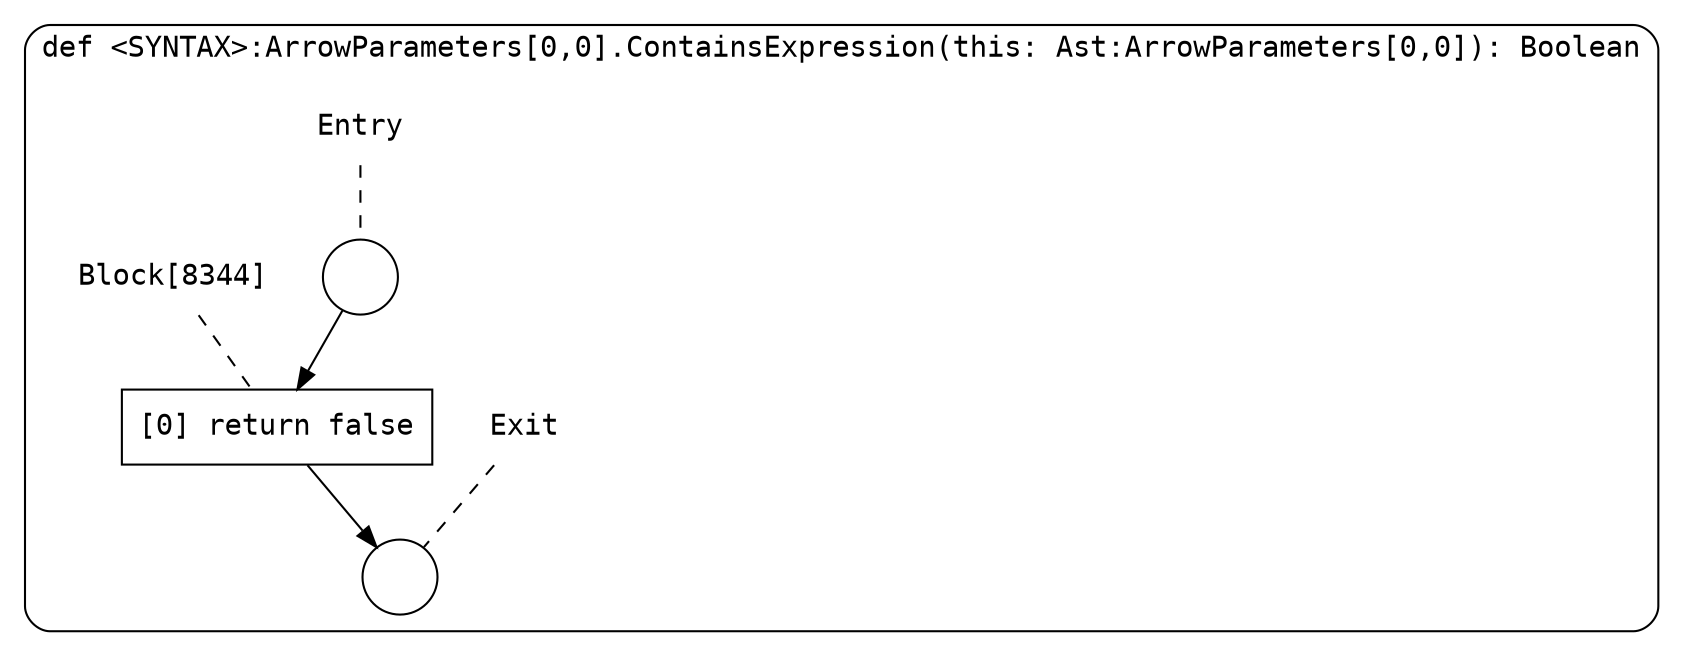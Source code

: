 digraph {
  graph [fontname = "Consolas"]
  node [fontname = "Consolas"]
  edge [fontname = "Consolas"]
  subgraph cluster1534 {
    label = "def <SYNTAX>:ArrowParameters[0,0].ContainsExpression(this: Ast:ArrowParameters[0,0]): Boolean"
    style = rounded
    cluster1534_entry_name [shape=none, label=<<font color="black">Entry</font>>]
    cluster1534_entry_name -> cluster1534_entry [arrowhead=none, color="black", style=dashed]
    cluster1534_entry [shape=circle label=" " color="black" fillcolor="white" style=filled]
    cluster1534_entry -> node8344 [color="black"]
    cluster1534_exit_name [shape=none, label=<<font color="black">Exit</font>>]
    cluster1534_exit_name -> cluster1534_exit [arrowhead=none, color="black", style=dashed]
    cluster1534_exit [shape=circle label=" " color="black" fillcolor="white" style=filled]
    node8344_name [shape=none, label=<<font color="black">Block[8344]</font>>]
    node8344_name -> node8344 [arrowhead=none, color="black", style=dashed]
    node8344 [shape=box, label=<<font color="black">[0] return false<BR ALIGN="LEFT"/></font>> color="black" fillcolor="white", style=filled]
    node8344 -> cluster1534_exit [color="black"]
  }
}